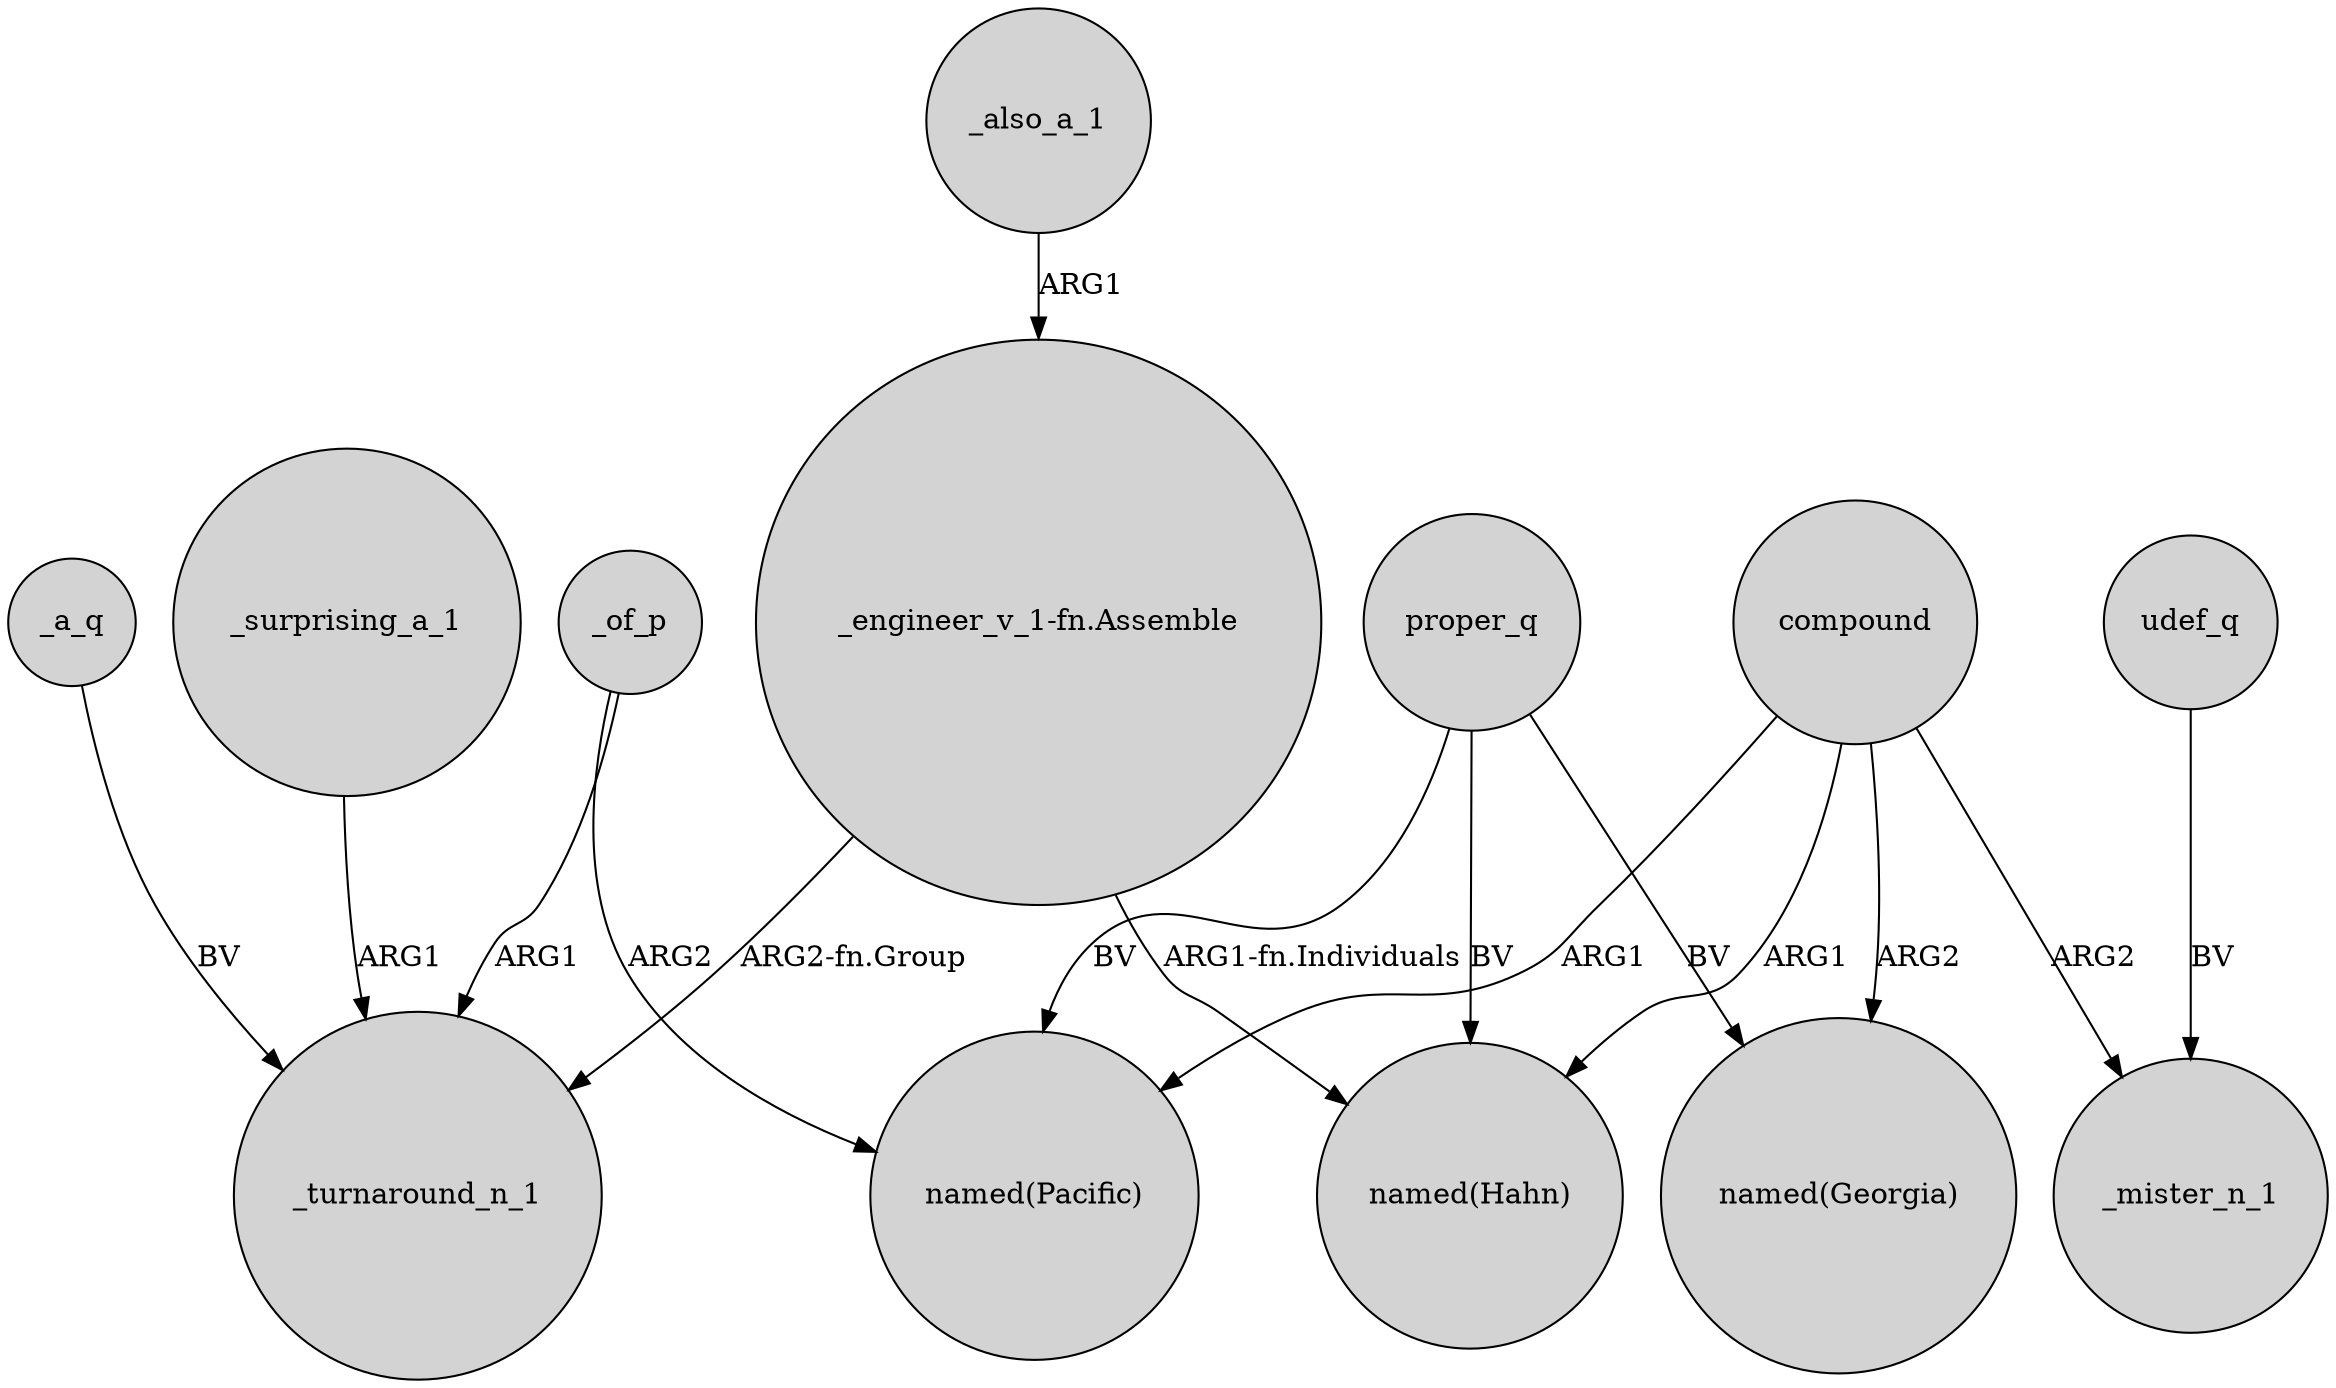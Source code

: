 digraph {
	node [shape=circle style=filled]
	_of_p -> _turnaround_n_1 [label=ARG1]
	_of_p -> "named(Pacific)" [label=ARG2]
	_a_q -> _turnaround_n_1 [label=BV]
	proper_q -> "named(Georgia)" [label=BV]
	proper_q -> "named(Pacific)" [label=BV]
	compound -> _mister_n_1 [label=ARG2]
	proper_q -> "named(Hahn)" [label=BV]
	"_engineer_v_1-fn.Assemble" -> _turnaround_n_1 [label="ARG2-fn.Group"]
	udef_q -> _mister_n_1 [label=BV]
	compound -> "named(Hahn)" [label=ARG1]
	_also_a_1 -> "_engineer_v_1-fn.Assemble" [label=ARG1]
	compound -> "named(Georgia)" [label=ARG2]
	compound -> "named(Pacific)" [label=ARG1]
	_surprising_a_1 -> _turnaround_n_1 [label=ARG1]
	"_engineer_v_1-fn.Assemble" -> "named(Hahn)" [label="ARG1-fn.Individuals"]
}
